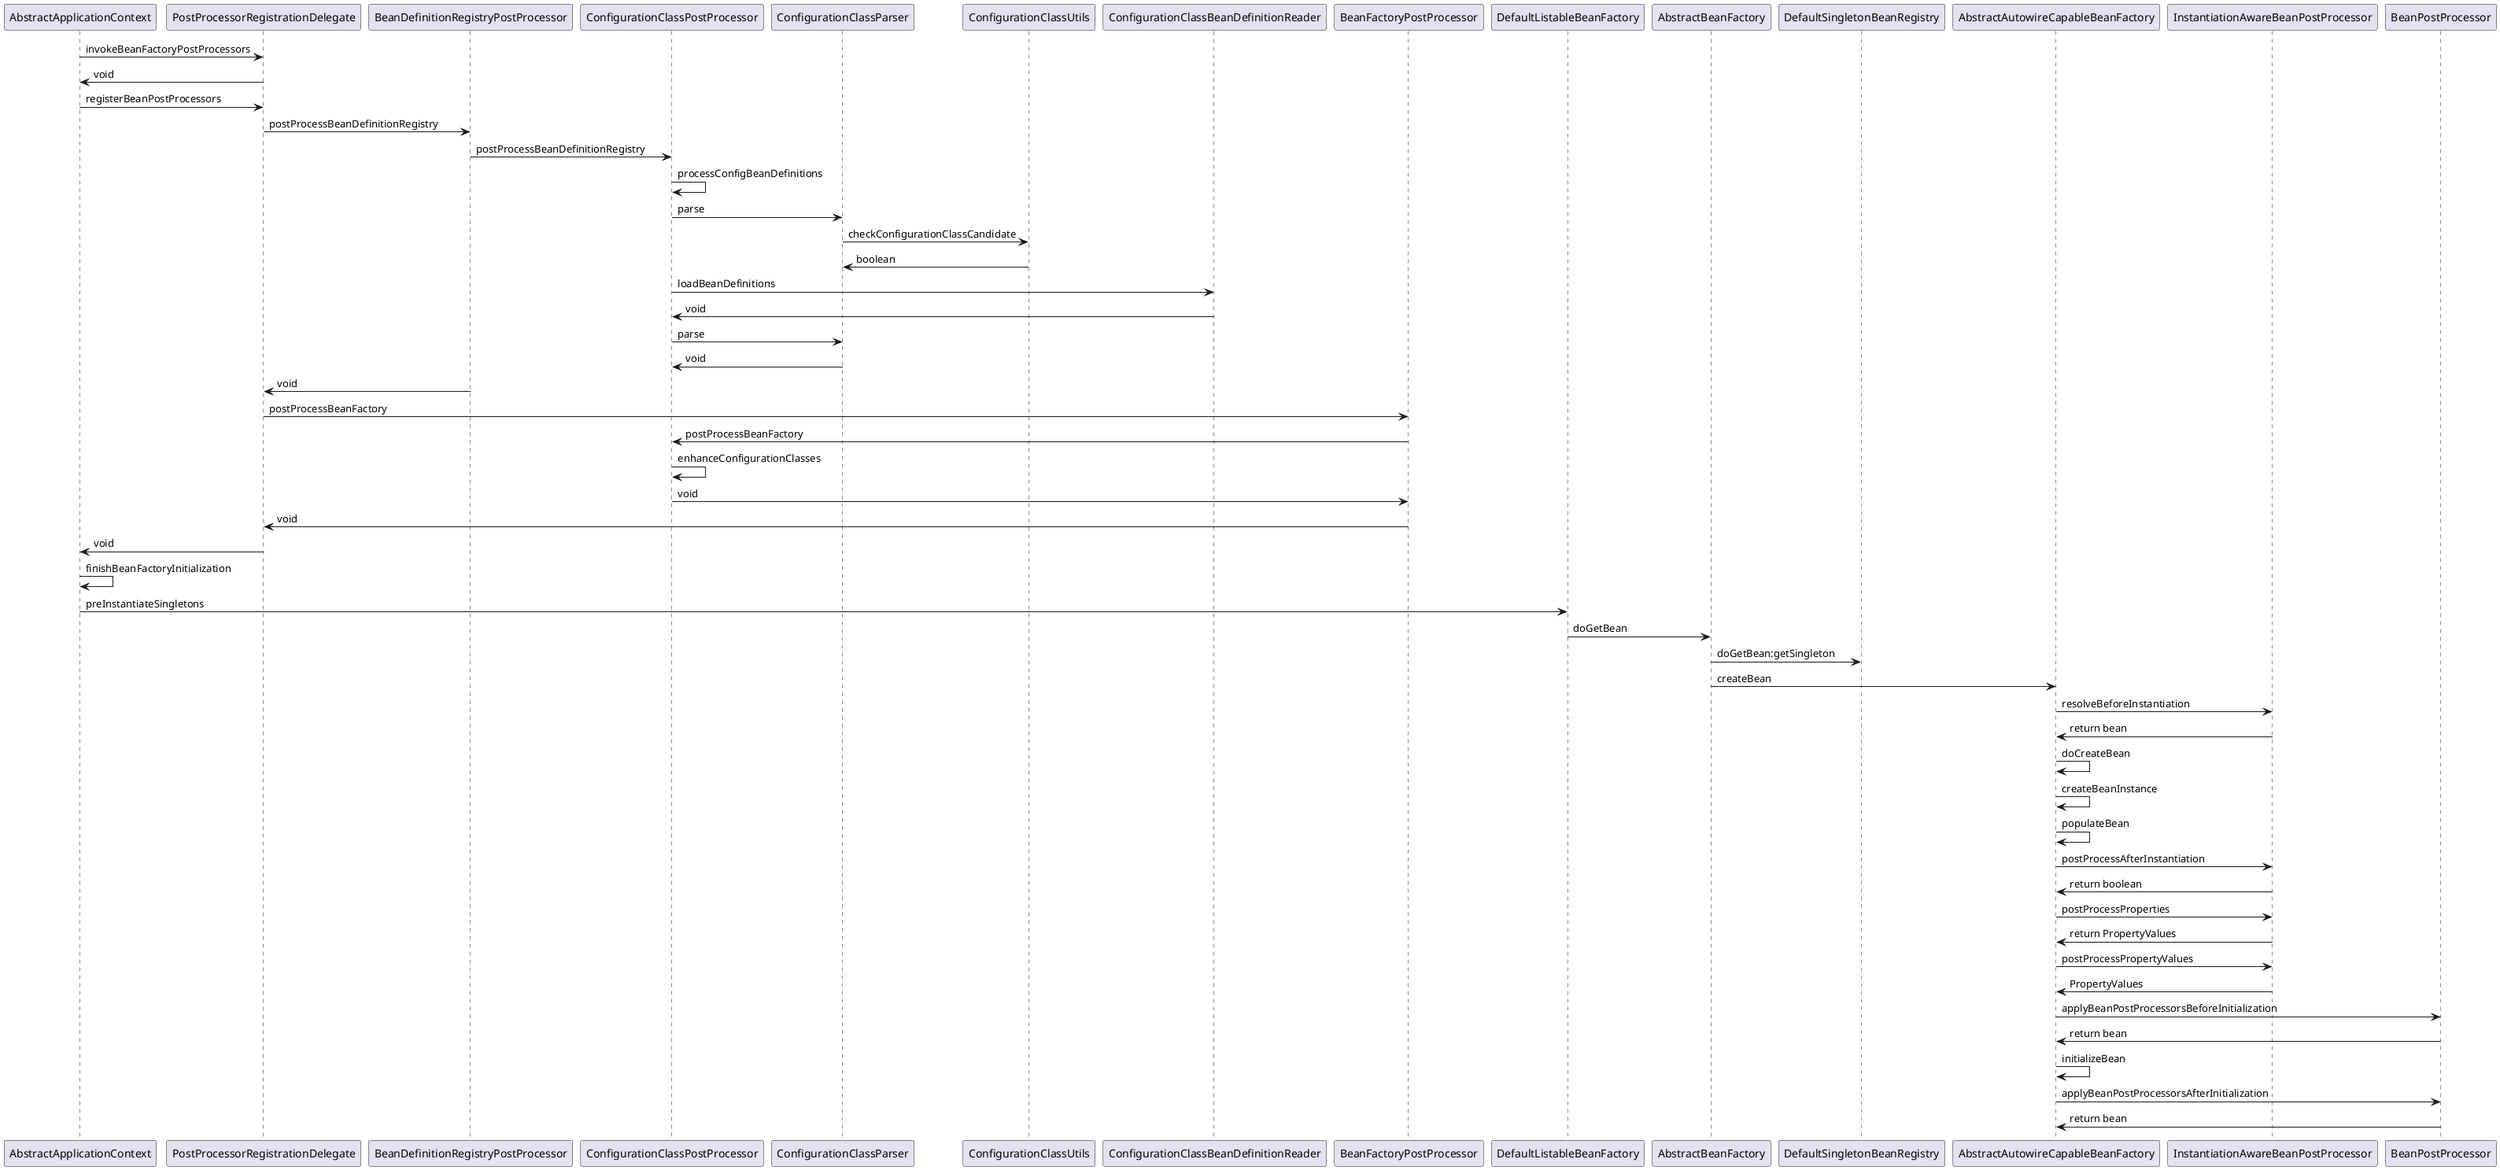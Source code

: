 @startuml
participant AbstractApplicationContext as F6
participant PostProcessorRegistrationDelegate as F9
participant BeanDefinitionRegistryPostProcessor as F8
participant ConfigurationClassPostProcessor as F11
participant ConfigurationClassParser as F12
participant ConfigurationClassUtils as F13
participant ConfigurationClassBeanDefinitionReader as F14
participant BeanFactoryPostProcessor as F10
participant DefaultListableBeanFactory as F7
participant AbstractBeanFactory  as F1
participant DefaultSingletonBeanRegistry  as F2
participant AbstractAutowireCapableBeanFactory as F3
participant InstantiationAwareBeanPostProcessor as F5
participant BeanPostProcessor as F4

F6 -> F9 : invokeBeanFactoryPostProcessors
F9 -> F6 : void
F6 -> F9 : registerBeanPostProcessors
F9 -> F8 : postProcessBeanDefinitionRegistry
F8 -> F11 : postProcessBeanDefinitionRegistry
F11 -> F11 : processConfigBeanDefinitions
F11 -> F12 : parse
F12 -> F13 : checkConfigurationClassCandidate
F13 -> F12 : boolean
F11 -> F14 : loadBeanDefinitions
F14 -> F11 : void
F11 -> F12 : parse
F12 -> F11 : void
F8 -> F9 : void
F9 -> F10 : postProcessBeanFactory
F10 -> F11 : postProcessBeanFactory
F11 -> F11 : enhanceConfigurationClasses
F11 -> F10 : void
F10 -> F9 : void
F9 -> F6 : void
F6 -> F6 : finishBeanFactoryInitialization
F6 -> F7 : preInstantiateSingletons
F7 -> F1 : doGetBean
F1 -> F2 : doGetBean:getSingleton
F1 -> F3 : createBean
F3 -> F5 : resolveBeforeInstantiation
F5 -> F3 : return bean
F3 -> F3 : doCreateBean
F3 -> F3 : createBeanInstance
F3 -> F3 : populateBean
F3 -> F5 : postProcessAfterInstantiation
F5 -> F3 : return boolean
F3 -> F5 : postProcessProperties
F5 -> F3 : return PropertyValues
F3 -> F5 : postProcessPropertyValues
F5 -> F3 : PropertyValues
F3 -> F4 : applyBeanPostProcessorsBeforeInitialization
F4 -> F3 : return bean
F3 -> F3 : initializeBean
F3 -> F4 : applyBeanPostProcessorsAfterInitialization
F4 -> F3 : return bean
@enduml
